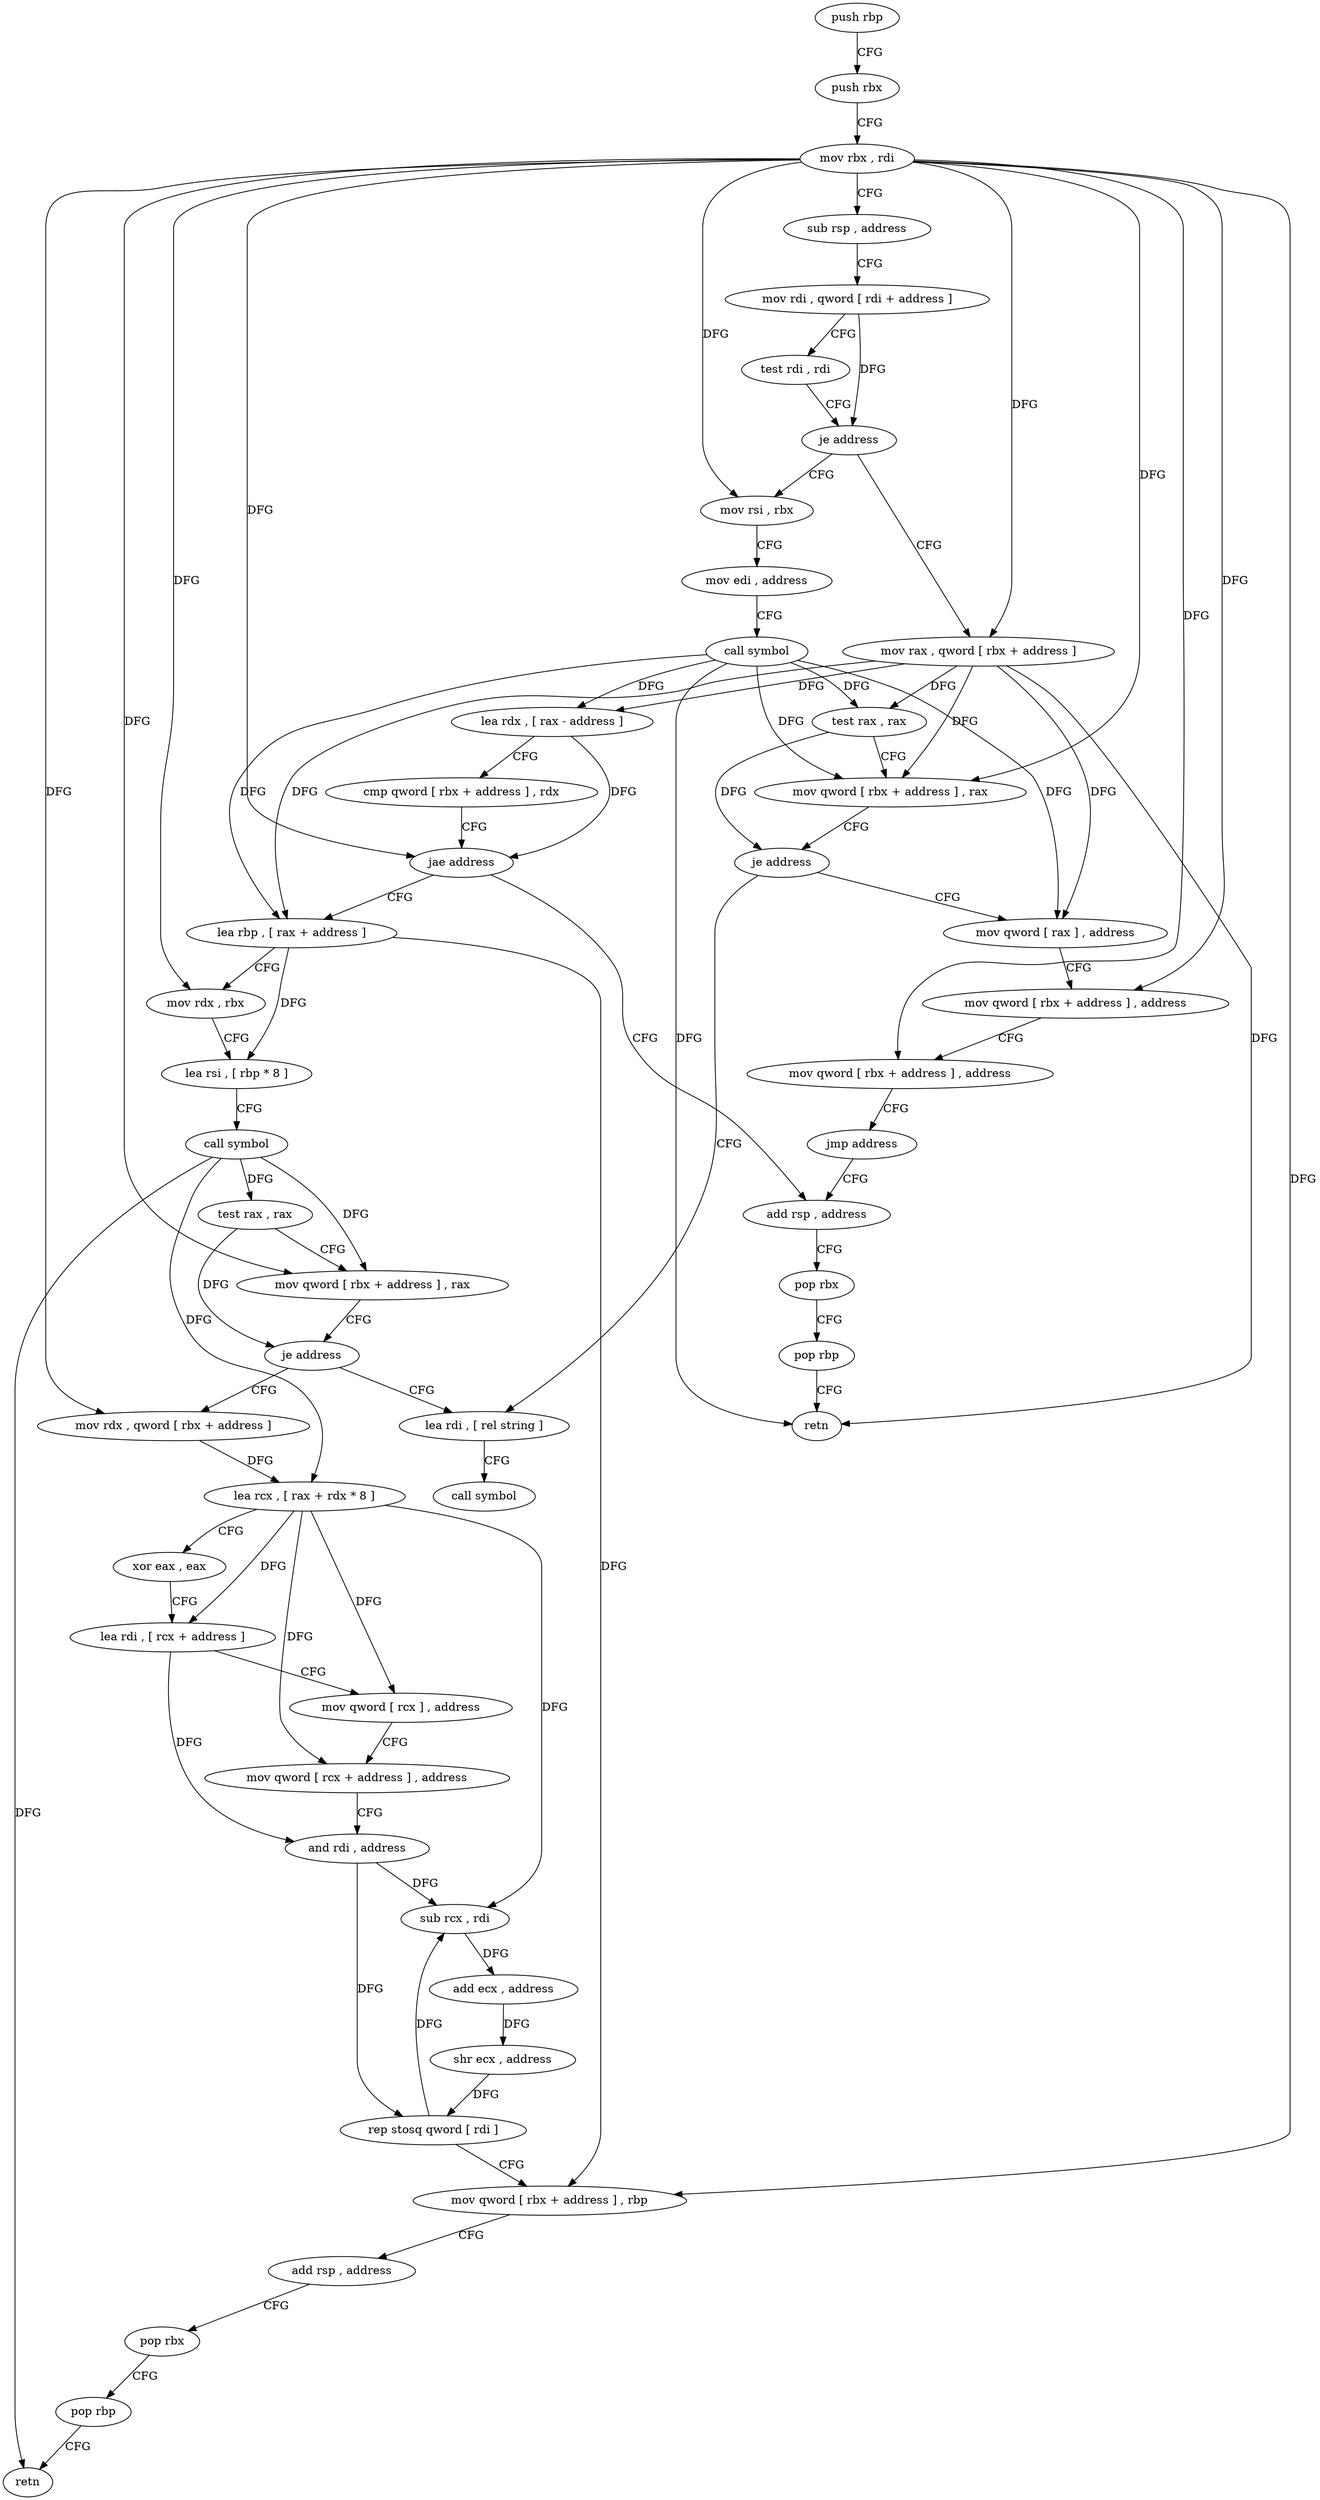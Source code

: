 digraph "func" {
"127984" [label = "push rbp" ]
"127985" [label = "push rbx" ]
"127986" [label = "mov rbx , rdi" ]
"127989" [label = "sub rsp , address" ]
"127993" [label = "mov rdi , qword [ rdi + address ]" ]
"127997" [label = "test rdi , rdi" ]
"128000" [label = "je address" ]
"128120" [label = "mov rsi , rbx" ]
"128002" [label = "mov rax , qword [ rbx + address ]" ]
"128123" [label = "mov edi , address" ]
"128128" [label = "call symbol" ]
"128133" [label = "test rax , rax" ]
"128136" [label = "mov qword [ rbx + address ] , rax" ]
"128140" [label = "je address" ]
"128170" [label = "lea rdi , [ rel string ]" ]
"128142" [label = "mov qword [ rax ] , address" ]
"128006" [label = "lea rdx , [ rax - address ]" ]
"128010" [label = "cmp qword [ rbx + address ] , rdx" ]
"128014" [label = "jae address" ]
"128032" [label = "lea rbp , [ rax + address ]" ]
"128016" [label = "add rsp , address" ]
"128177" [label = "call symbol" ]
"128149" [label = "mov qword [ rbx + address ] , address" ]
"128157" [label = "mov qword [ rbx + address ] , address" ]
"128165" [label = "jmp address" ]
"128036" [label = "mov rdx , rbx" ]
"128039" [label = "lea rsi , [ rbp * 8 ]" ]
"128047" [label = "call symbol" ]
"128052" [label = "test rax , rax" ]
"128055" [label = "mov qword [ rbx + address ] , rax" ]
"128059" [label = "je address" ]
"128061" [label = "mov rdx , qword [ rbx + address ]" ]
"128020" [label = "pop rbx" ]
"128021" [label = "pop rbp" ]
"128022" [label = "retn" ]
"128065" [label = "lea rcx , [ rax + rdx * 8 ]" ]
"128069" [label = "xor eax , eax" ]
"128071" [label = "lea rdi , [ rcx + address ]" ]
"128075" [label = "mov qword [ rcx ] , address" ]
"128082" [label = "mov qword [ rcx + address ] , address" ]
"128090" [label = "and rdi , address" ]
"128094" [label = "sub rcx , rdi" ]
"128097" [label = "add ecx , address" ]
"128100" [label = "shr ecx , address" ]
"128103" [label = "rep stosq qword [ rdi ]" ]
"128106" [label = "mov qword [ rbx + address ] , rbp" ]
"128110" [label = "add rsp , address" ]
"128114" [label = "pop rbx" ]
"128115" [label = "pop rbp" ]
"128116" [label = "retn" ]
"127984" -> "127985" [ label = "CFG" ]
"127985" -> "127986" [ label = "CFG" ]
"127986" -> "127989" [ label = "CFG" ]
"127986" -> "128120" [ label = "DFG" ]
"127986" -> "128136" [ label = "DFG" ]
"127986" -> "128002" [ label = "DFG" ]
"127986" -> "128014" [ label = "DFG" ]
"127986" -> "128149" [ label = "DFG" ]
"127986" -> "128157" [ label = "DFG" ]
"127986" -> "128036" [ label = "DFG" ]
"127986" -> "128055" [ label = "DFG" ]
"127986" -> "128061" [ label = "DFG" ]
"127986" -> "128106" [ label = "DFG" ]
"127989" -> "127993" [ label = "CFG" ]
"127993" -> "127997" [ label = "CFG" ]
"127993" -> "128000" [ label = "DFG" ]
"127997" -> "128000" [ label = "CFG" ]
"128000" -> "128120" [ label = "CFG" ]
"128000" -> "128002" [ label = "CFG" ]
"128120" -> "128123" [ label = "CFG" ]
"128002" -> "128006" [ label = "DFG" ]
"128002" -> "128133" [ label = "DFG" ]
"128002" -> "128136" [ label = "DFG" ]
"128002" -> "128142" [ label = "DFG" ]
"128002" -> "128032" [ label = "DFG" ]
"128002" -> "128022" [ label = "DFG" ]
"128123" -> "128128" [ label = "CFG" ]
"128128" -> "128133" [ label = "DFG" ]
"128128" -> "128136" [ label = "DFG" ]
"128128" -> "128006" [ label = "DFG" ]
"128128" -> "128142" [ label = "DFG" ]
"128128" -> "128032" [ label = "DFG" ]
"128128" -> "128022" [ label = "DFG" ]
"128133" -> "128136" [ label = "CFG" ]
"128133" -> "128140" [ label = "DFG" ]
"128136" -> "128140" [ label = "CFG" ]
"128140" -> "128170" [ label = "CFG" ]
"128140" -> "128142" [ label = "CFG" ]
"128170" -> "128177" [ label = "CFG" ]
"128142" -> "128149" [ label = "CFG" ]
"128006" -> "128010" [ label = "CFG" ]
"128006" -> "128014" [ label = "DFG" ]
"128010" -> "128014" [ label = "CFG" ]
"128014" -> "128032" [ label = "CFG" ]
"128014" -> "128016" [ label = "CFG" ]
"128032" -> "128036" [ label = "CFG" ]
"128032" -> "128039" [ label = "DFG" ]
"128032" -> "128106" [ label = "DFG" ]
"128016" -> "128020" [ label = "CFG" ]
"128149" -> "128157" [ label = "CFG" ]
"128157" -> "128165" [ label = "CFG" ]
"128165" -> "128016" [ label = "CFG" ]
"128036" -> "128039" [ label = "CFG" ]
"128039" -> "128047" [ label = "CFG" ]
"128047" -> "128052" [ label = "DFG" ]
"128047" -> "128055" [ label = "DFG" ]
"128047" -> "128065" [ label = "DFG" ]
"128047" -> "128116" [ label = "DFG" ]
"128052" -> "128055" [ label = "CFG" ]
"128052" -> "128059" [ label = "DFG" ]
"128055" -> "128059" [ label = "CFG" ]
"128059" -> "128170" [ label = "CFG" ]
"128059" -> "128061" [ label = "CFG" ]
"128061" -> "128065" [ label = "DFG" ]
"128020" -> "128021" [ label = "CFG" ]
"128021" -> "128022" [ label = "CFG" ]
"128065" -> "128069" [ label = "CFG" ]
"128065" -> "128071" [ label = "DFG" ]
"128065" -> "128075" [ label = "DFG" ]
"128065" -> "128082" [ label = "DFG" ]
"128065" -> "128094" [ label = "DFG" ]
"128069" -> "128071" [ label = "CFG" ]
"128071" -> "128075" [ label = "CFG" ]
"128071" -> "128090" [ label = "DFG" ]
"128075" -> "128082" [ label = "CFG" ]
"128082" -> "128090" [ label = "CFG" ]
"128090" -> "128094" [ label = "DFG" ]
"128090" -> "128103" [ label = "DFG" ]
"128094" -> "128097" [ label = "DFG" ]
"128097" -> "128100" [ label = "DFG" ]
"128100" -> "128103" [ label = "DFG" ]
"128103" -> "128106" [ label = "CFG" ]
"128103" -> "128094" [ label = "DFG" ]
"128106" -> "128110" [ label = "CFG" ]
"128110" -> "128114" [ label = "CFG" ]
"128114" -> "128115" [ label = "CFG" ]
"128115" -> "128116" [ label = "CFG" ]
}
